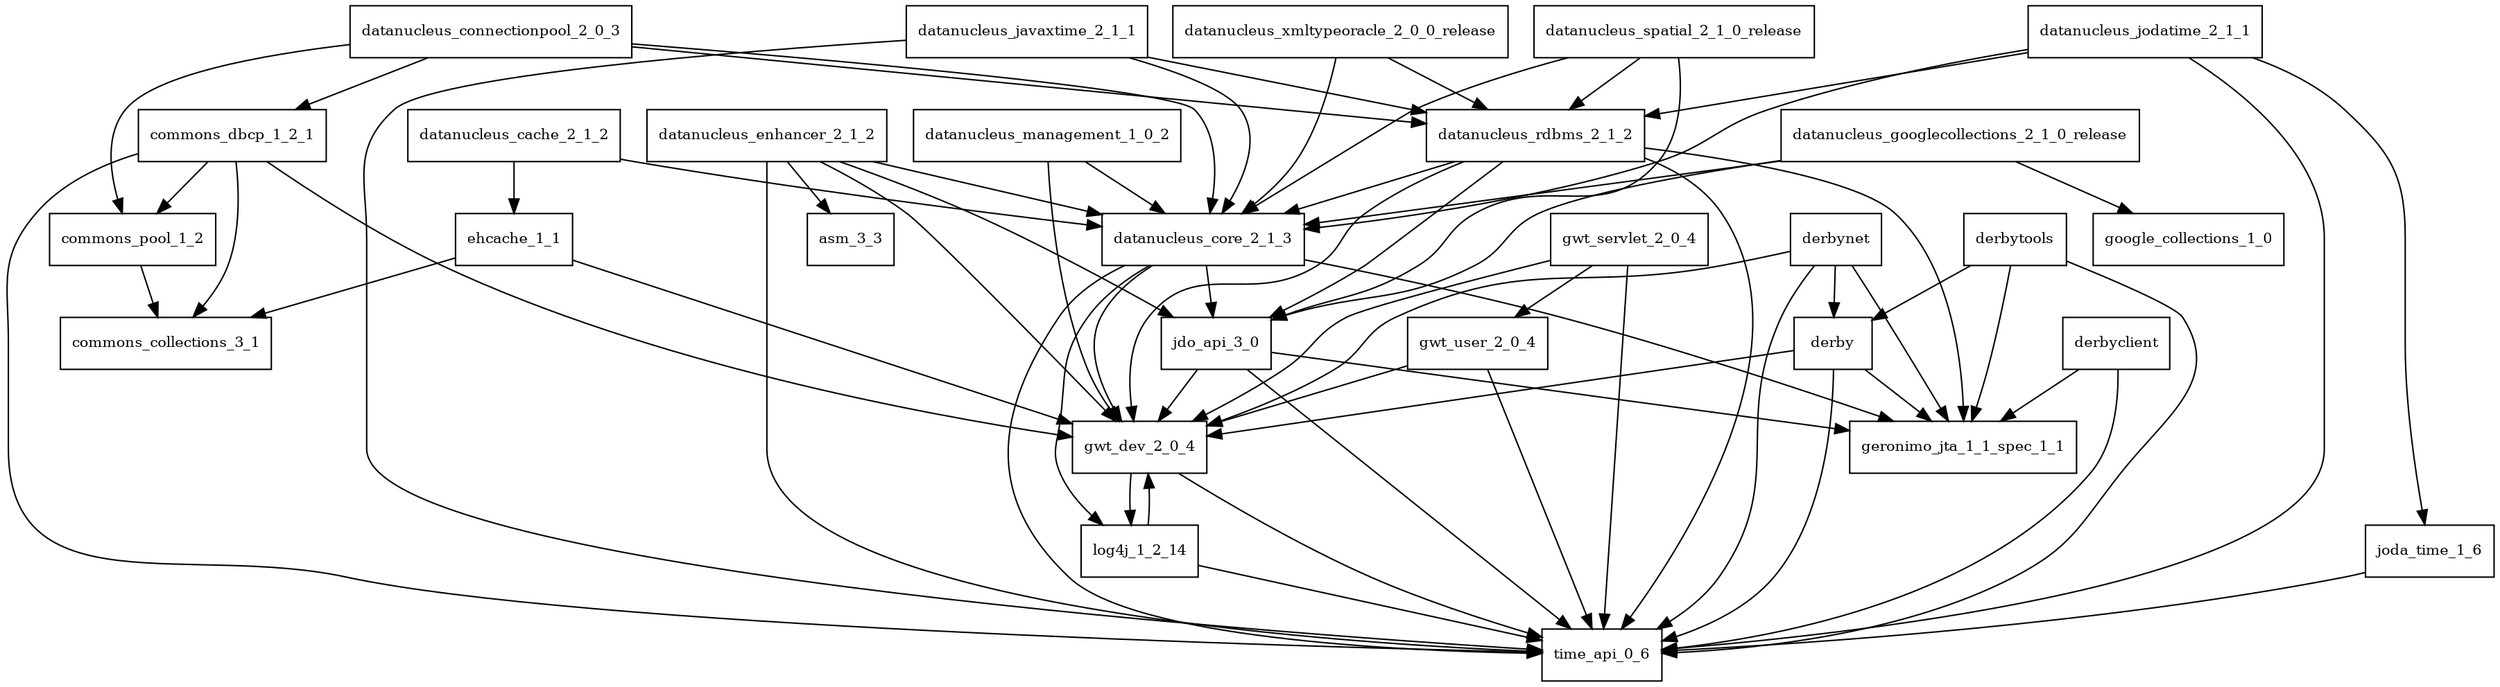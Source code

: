 digraph dependencies {
  node [shape = box, fontsize=10.0];
  commons_dbcp_1_2_1 -> commons_collections_3_1;
  commons_dbcp_1_2_1 -> commons_pool_1_2;
  commons_dbcp_1_2_1 -> gwt_dev_2_0_4;
  commons_dbcp_1_2_1 -> time_api_0_6;
  commons_pool_1_2 -> commons_collections_3_1;
  datanucleus_cache_2_1_2 -> datanucleus_core_2_1_3;
  datanucleus_cache_2_1_2 -> ehcache_1_1;
  datanucleus_connectionpool_2_0_3 -> commons_dbcp_1_2_1;
  datanucleus_connectionpool_2_0_3 -> commons_pool_1_2;
  datanucleus_connectionpool_2_0_3 -> datanucleus_core_2_1_3;
  datanucleus_connectionpool_2_0_3 -> datanucleus_rdbms_2_1_2;
  datanucleus_core_2_1_3 -> geronimo_jta_1_1_spec_1_1;
  datanucleus_core_2_1_3 -> gwt_dev_2_0_4;
  datanucleus_core_2_1_3 -> jdo_api_3_0;
  datanucleus_core_2_1_3 -> log4j_1_2_14;
  datanucleus_core_2_1_3 -> time_api_0_6;
  datanucleus_enhancer_2_1_2 -> asm_3_3;
  datanucleus_enhancer_2_1_2 -> datanucleus_core_2_1_3;
  datanucleus_enhancer_2_1_2 -> gwt_dev_2_0_4;
  datanucleus_enhancer_2_1_2 -> jdo_api_3_0;
  datanucleus_enhancer_2_1_2 -> time_api_0_6;
  datanucleus_googlecollections_2_1_0_release -> datanucleus_core_2_1_3;
  datanucleus_googlecollections_2_1_0_release -> google_collections_1_0;
  datanucleus_googlecollections_2_1_0_release -> jdo_api_3_0;
  datanucleus_javaxtime_2_1_1 -> datanucleus_core_2_1_3;
  datanucleus_javaxtime_2_1_1 -> datanucleus_rdbms_2_1_2;
  datanucleus_javaxtime_2_1_1 -> time_api_0_6;
  datanucleus_jodatime_2_1_1 -> datanucleus_core_2_1_3;
  datanucleus_jodatime_2_1_1 -> datanucleus_rdbms_2_1_2;
  datanucleus_jodatime_2_1_1 -> joda_time_1_6;
  datanucleus_jodatime_2_1_1 -> time_api_0_6;
  datanucleus_management_1_0_2 -> datanucleus_core_2_1_3;
  datanucleus_management_1_0_2 -> gwt_dev_2_0_4;
  datanucleus_rdbms_2_1_2 -> datanucleus_core_2_1_3;
  datanucleus_rdbms_2_1_2 -> geronimo_jta_1_1_spec_1_1;
  datanucleus_rdbms_2_1_2 -> gwt_dev_2_0_4;
  datanucleus_rdbms_2_1_2 -> jdo_api_3_0;
  datanucleus_rdbms_2_1_2 -> time_api_0_6;
  datanucleus_spatial_2_1_0_release -> datanucleus_core_2_1_3;
  datanucleus_spatial_2_1_0_release -> datanucleus_rdbms_2_1_2;
  datanucleus_spatial_2_1_0_release -> jdo_api_3_0;
  datanucleus_xmltypeoracle_2_0_0_release -> datanucleus_core_2_1_3;
  datanucleus_xmltypeoracle_2_0_0_release -> datanucleus_rdbms_2_1_2;
  derby -> geronimo_jta_1_1_spec_1_1;
  derby -> gwt_dev_2_0_4;
  derby -> time_api_0_6;
  derbyclient -> geronimo_jta_1_1_spec_1_1;
  derbyclient -> time_api_0_6;
  derbynet -> derby;
  derbynet -> geronimo_jta_1_1_spec_1_1;
  derbynet -> gwt_dev_2_0_4;
  derbynet -> time_api_0_6;
  derbytools -> derby;
  derbytools -> geronimo_jta_1_1_spec_1_1;
  derbytools -> time_api_0_6;
  ehcache_1_1 -> commons_collections_3_1;
  ehcache_1_1 -> gwt_dev_2_0_4;
  gwt_dev_2_0_4 -> log4j_1_2_14;
  gwt_dev_2_0_4 -> time_api_0_6;
  gwt_servlet_2_0_4 -> gwt_dev_2_0_4;
  gwt_servlet_2_0_4 -> gwt_user_2_0_4;
  gwt_servlet_2_0_4 -> time_api_0_6;
  gwt_user_2_0_4 -> gwt_dev_2_0_4;
  gwt_user_2_0_4 -> time_api_0_6;
  jdo_api_3_0 -> geronimo_jta_1_1_spec_1_1;
  jdo_api_3_0 -> gwt_dev_2_0_4;
  jdo_api_3_0 -> time_api_0_6;
  joda_time_1_6 -> time_api_0_6;
  log4j_1_2_14 -> gwt_dev_2_0_4;
  log4j_1_2_14 -> time_api_0_6;
}
